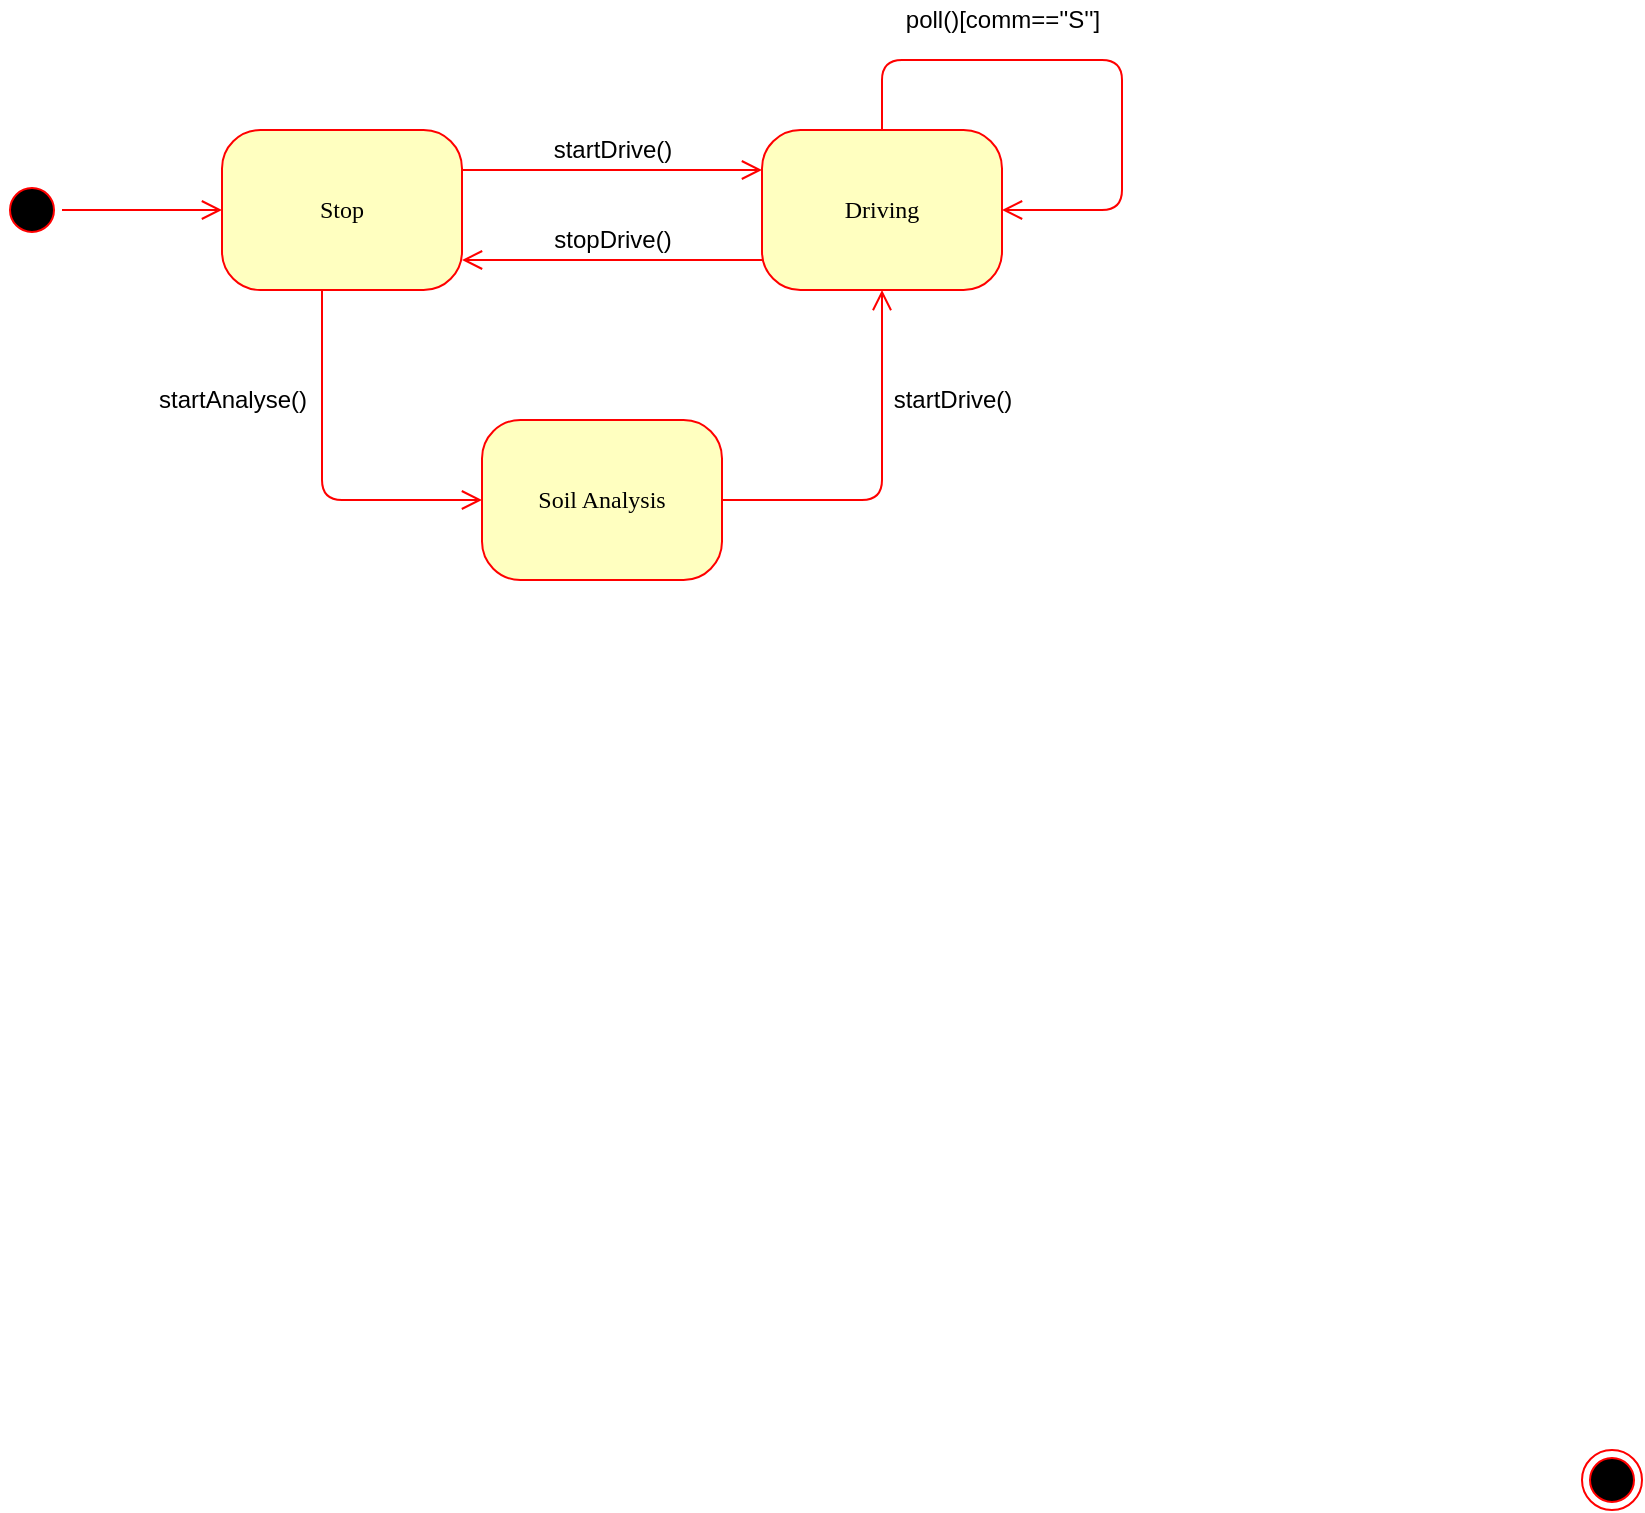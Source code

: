 <mxfile version="14.6.13" type="device" pages="2"><diagram name="Page-1" id="58cdce13-f638-feb5-8d6f-7d28b1aa9fa0"><mxGraphModel dx="760" dy="470" grid="1" gridSize="10" guides="1" tooltips="1" connect="1" arrows="1" fold="1" page="1" pageScale="1" pageWidth="1100" pageHeight="850" background="#ffffff" math="0" shadow="0"><root><mxCell id="0"/><mxCell id="1" parent="0"/><mxCell id="382b91b5511bd0f7-1" value="" style="ellipse;html=1;shape=startState;fillColor=#000000;strokeColor=#ff0000;rounded=1;shadow=0;comic=0;labelBackgroundColor=none;fontFamily=Verdana;fontSize=12;fontColor=#000000;align=center;direction=south;" parent="1" vertex="1"><mxGeometry x="130" y="140" width="30" height="30" as="geometry"/></mxCell><mxCell id="382b91b5511bd0f7-6" value="Stop" style="rounded=1;whiteSpace=wrap;html=1;arcSize=24;fillColor=#ffffc0;strokeColor=#ff0000;shadow=0;comic=0;labelBackgroundColor=none;fontFamily=Verdana;fontSize=12;fontColor=#000000;align=center;" parent="1" vertex="1"><mxGeometry x="240" y="115" width="120" height="80" as="geometry"/></mxCell><mxCell id="382b91b5511bd0f7-7" value="Driving" style="rounded=1;whiteSpace=wrap;html=1;arcSize=24;fillColor=#ffffc0;strokeColor=#ff0000;shadow=0;comic=0;labelBackgroundColor=none;fontFamily=Verdana;fontSize=12;fontColor=#000000;align=center;" parent="1" vertex="1"><mxGeometry x="510" y="115" width="120" height="80" as="geometry"/></mxCell><mxCell id="2a3bc250acf0617d-9" style="edgeStyle=orthogonalEdgeStyle;html=1;labelBackgroundColor=none;endArrow=open;endSize=8;strokeColor=#ff0000;fontFamily=Verdana;fontSize=12;align=left;" parent="1" source="382b91b5511bd0f7-1" target="382b91b5511bd0f7-6" edge="1"><mxGeometry relative="1" as="geometry"/></mxCell><mxCell id="pxrlyT02K3Hen1IqRH8g-3" value="" style="ellipse;html=1;shape=endState;fillColor=#000000;strokeColor=#ff0000;rounded=1;shadow=0;comic=0;labelBackgroundColor=none;fontFamily=Verdana;fontSize=12;fontColor=#000000;align=center;" parent="1" vertex="1"><mxGeometry x="920" y="775" width="30" height="30" as="geometry"/></mxCell><mxCell id="pxrlyT02K3Hen1IqRH8g-13" style="edgeStyle=orthogonalEdgeStyle;html=1;exitX=1;exitY=0.25;entryX=0;entryY=0.25;labelBackgroundColor=none;endArrow=open;endSize=8;strokeColor=#ff0000;fontFamily=Verdana;fontSize=12;align=left;entryDx=0;entryDy=0;exitDx=0;exitDy=0;" parent="1" source="382b91b5511bd0f7-6" target="382b91b5511bd0f7-7" edge="1"><mxGeometry relative="1" as="geometry"><mxPoint x="420" y="215" as="sourcePoint"/><mxPoint x="400" y="70" as="targetPoint"/><Array as="points"><mxPoint x="410" y="135"/><mxPoint x="410" y="135"/></Array></mxGeometry></mxCell><mxCell id="pxrlyT02K3Hen1IqRH8g-14" value="startDrive()" style="text;html=1;align=center;verticalAlign=middle;resizable=0;points=[];autosize=1;strokeColor=none;" parent="1" vertex="1"><mxGeometry x="400" y="115" width="70" height="20" as="geometry"/></mxCell><mxCell id="uexcFVWEzU0OiDwFEqek-12" style="edgeStyle=elbowEdgeStyle;html=1;labelBackgroundColor=none;endArrow=open;endSize=8;strokeColor=#ff0000;fontFamily=Verdana;fontSize=12;align=left;" parent="1" source="382b91b5511bd0f7-7" target="382b91b5511bd0f7-6" edge="1"><mxGeometry relative="1" as="geometry"><Array as="points"><mxPoint x="410" y="180"/><mxPoint x="380" y="155"/><mxPoint x="380" y="170"/><mxPoint x="475.69" y="180"/></Array><mxPoint x="515.69" y="180" as="sourcePoint"/><mxPoint x="400" y="180" as="targetPoint"/></mxGeometry></mxCell><mxCell id="uexcFVWEzU0OiDwFEqek-13" value="stopDrive()" style="text;html=1;align=center;verticalAlign=middle;resizable=0;points=[];autosize=1;strokeColor=none;" parent="1" vertex="1"><mxGeometry x="400" y="160" width="70" height="20" as="geometry"/></mxCell><mxCell id="UR-8nCvqhB1CdkcljfMM-1" value="Soil Analysis" style="rounded=1;whiteSpace=wrap;html=1;arcSize=24;fillColor=#ffffc0;strokeColor=#ff0000;shadow=0;comic=0;labelBackgroundColor=none;fontFamily=Verdana;fontSize=12;fontColor=#000000;align=center;" parent="1" vertex="1"><mxGeometry x="370" y="260" width="120" height="80" as="geometry"/></mxCell><mxCell id="UR-8nCvqhB1CdkcljfMM-3" value="startAnalyse()" style="text;html=1;align=center;verticalAlign=middle;resizable=0;points=[];autosize=1;strokeColor=none;" parent="1" vertex="1"><mxGeometry x="200" y="240" width="90" height="20" as="geometry"/></mxCell><mxCell id="UR-8nCvqhB1CdkcljfMM-4" style="edgeStyle=elbowEdgeStyle;html=1;labelBackgroundColor=none;endArrow=open;endSize=8;strokeColor=#ff0000;fontFamily=Verdana;fontSize=12;align=left;entryX=0;entryY=0.5;entryDx=0;entryDy=0;" parent="1" source="382b91b5511bd0f7-6" target="UR-8nCvqhB1CdkcljfMM-1" edge="1"><mxGeometry relative="1" as="geometry"><Array as="points"><mxPoint x="290" y="310"/></Array><mxPoint x="240" y="240" as="sourcePoint"/><mxPoint x="160" y="345" as="targetPoint"/></mxGeometry></mxCell><mxCell id="UR-8nCvqhB1CdkcljfMM-5" style="edgeStyle=elbowEdgeStyle;html=1;labelBackgroundColor=none;endArrow=open;endSize=8;strokeColor=#ff0000;fontFamily=Verdana;fontSize=12;align=left;exitX=1;exitY=0.5;exitDx=0;exitDy=0;entryX=0.5;entryY=1;entryDx=0;entryDy=0;" parent="1" source="UR-8nCvqhB1CdkcljfMM-1" target="382b91b5511bd0f7-7" edge="1"><mxGeometry relative="1" as="geometry"><Array as="points"><mxPoint x="570" y="300"/><mxPoint x="560" y="300"/></Array><mxPoint x="510" y="299.58" as="sourcePoint"/><mxPoint x="590" y="300" as="targetPoint"/></mxGeometry></mxCell><mxCell id="UR-8nCvqhB1CdkcljfMM-6" value="startDrive()" style="text;html=1;align=center;verticalAlign=middle;resizable=0;points=[];autosize=1;strokeColor=none;" parent="1" vertex="1"><mxGeometry x="570" y="240" width="70" height="20" as="geometry"/></mxCell><mxCell id="NTaXOrFS8eGXYOQQhGnj-2" style="edgeStyle=orthogonalEdgeStyle;html=1;labelBackgroundColor=none;endArrow=open;endSize=8;strokeColor=#ff0000;fontFamily=Verdana;fontSize=12;align=left;exitX=0.5;exitY=0;exitDx=0;exitDy=0;" edge="1" parent="1" source="382b91b5511bd0f7-7" target="382b91b5511bd0f7-7"><mxGeometry relative="1" as="geometry"><mxPoint x="570" y="110" as="sourcePoint"/><mxPoint x="660" y="180" as="targetPoint"/><Array as="points"><mxPoint x="570" y="80"/><mxPoint x="690" y="80"/><mxPoint x="690" y="155"/></Array></mxGeometry></mxCell><mxCell id="NTaXOrFS8eGXYOQQhGnj-3" value="poll()[comm==''S'']" style="text;html=1;align=center;verticalAlign=middle;resizable=0;points=[];autosize=1;strokeColor=none;" vertex="1" parent="1"><mxGeometry x="575" y="50" width="110" height="20" as="geometry"/></mxCell></root></mxGraphModel></diagram><diagram id="c8ZPwmzSD6wJtLhx5z4W" name="Page-2"><mxGraphModel dx="768" dy="522" grid="1" gridSize="10" guides="1" tooltips="1" connect="1" arrows="1" fold="1" page="1" pageScale="1" pageWidth="850" pageHeight="1100" math="0" shadow="0"><root><mxCell id="T_ZtLPho3UWuGu2g2XL2-0"/><mxCell id="T_ZtLPho3UWuGu2g2XL2-1" parent="T_ZtLPho3UWuGu2g2XL2-0"/><mxCell id="FfTmyAWc0iMWXo-3M-P5-0" value="Sensors Idle" style="rounded=1;whiteSpace=wrap;html=1;arcSize=24;fillColor=#ffffc0;strokeColor=#ff0000;shadow=0;comic=0;labelBackgroundColor=none;fontFamily=Verdana;fontSize=12;fontColor=#000000;align=center;" vertex="1" parent="T_ZtLPho3UWuGu2g2XL2-1"><mxGeometry x="230" y="60" width="120" height="80" as="geometry"/></mxCell><mxCell id="FfTmyAWc0iMWXo-3M-P5-1" value="takePhoto()" style="text;html=1;align=center;verticalAlign=middle;resizable=0;points=[];autosize=1;strokeColor=none;" vertex="1" parent="T_ZtLPho3UWuGu2g2XL2-1"><mxGeometry x="380" y="50" width="80" height="20" as="geometry"/></mxCell><mxCell id="FfTmyAWc0iMWXo-3M-P5-2" value="Sensors On" style="rounded=1;whiteSpace=wrap;html=1;arcSize=24;fillColor=#ffffc0;strokeColor=#ff0000;shadow=0;comic=0;labelBackgroundColor=none;fontFamily=Verdana;fontSize=12;fontColor=#000000;align=center;" vertex="1" parent="T_ZtLPho3UWuGu2g2XL2-1"><mxGeometry x="500" y="60" width="120" height="80" as="geometry"/></mxCell><mxCell id="FfTmyAWc0iMWXo-3M-P5-3" value="" style="ellipse;html=1;shape=startState;fillColor=#000000;strokeColor=#ff0000;rounded=1;shadow=0;comic=0;labelBackgroundColor=none;fontFamily=Verdana;fontSize=12;fontColor=#000000;align=center;direction=south;" vertex="1" parent="T_ZtLPho3UWuGu2g2XL2-1"><mxGeometry x="120" y="85" width="30" height="30" as="geometry"/></mxCell><mxCell id="FfTmyAWc0iMWXo-3M-P5-4" style="edgeStyle=elbowEdgeStyle;html=1;labelBackgroundColor=none;endArrow=open;endSize=8;strokeColor=#ff0000;fontFamily=Verdana;fontSize=12;align=left;entryX=0;entryY=0.5;entryDx=0;entryDy=0;" edge="1" parent="T_ZtLPho3UWuGu2g2XL2-1" target="FfTmyAWc0iMWXo-3M-P5-0"><mxGeometry relative="1" as="geometry"><Array as="points"><mxPoint x="190" y="99.66"/></Array><mxPoint x="150" y="100" as="sourcePoint"/><mxPoint x="220" y="99.66" as="targetPoint"/></mxGeometry></mxCell><mxCell id="FfTmyAWc0iMWXo-3M-P5-5" style="edgeStyle=elbowEdgeStyle;html=1;labelBackgroundColor=none;endArrow=open;endSize=8;strokeColor=#ff0000;fontFamily=Verdana;fontSize=12;align=left;" edge="1" parent="T_ZtLPho3UWuGu2g2XL2-1" source="FfTmyAWc0iMWXo-3M-P5-0" target="FfTmyAWc0iMWXo-3M-P5-2"><mxGeometry relative="1" as="geometry"><Array as="points"><mxPoint x="360" y="70"/><mxPoint x="420" y="70"/><mxPoint x="360" y="70"/><mxPoint x="360" y="80"/><mxPoint x="370" y="85"/><mxPoint x="400" y="84.66"/></Array><mxPoint x="360" y="85" as="sourcePoint"/><mxPoint x="440" y="85" as="targetPoint"/></mxGeometry></mxCell><mxCell id="FfTmyAWc0iMWXo-3M-P5-6" style="edgeStyle=elbowEdgeStyle;html=1;labelBackgroundColor=none;endArrow=open;endSize=8;strokeColor=#ff0000;fontFamily=Verdana;fontSize=12;align=left;" edge="1" parent="T_ZtLPho3UWuGu2g2XL2-1" source="FfTmyAWc0iMWXo-3M-P5-0"><mxGeometry relative="1" as="geometry"><Array as="points"><mxPoint x="490" y="90"/><mxPoint x="450" y="90"/><mxPoint x="400" y="90"/><mxPoint x="350" y="90"/><mxPoint x="365" y="99.66"/><mxPoint x="375" y="104.66"/><mxPoint x="405" y="104.32"/></Array><mxPoint x="355" y="99.66" as="sourcePoint"/><mxPoint x="500" y="90" as="targetPoint"/></mxGeometry></mxCell><mxCell id="FfTmyAWc0iMWXo-3M-P5-7" style="edgeStyle=elbowEdgeStyle;html=1;labelBackgroundColor=none;endArrow=open;endSize=8;strokeColor=#ff0000;fontFamily=Verdana;fontSize=12;align=left;entryX=0.009;entryY=0.644;entryDx=0;entryDy=0;entryPerimeter=0;" edge="1" parent="T_ZtLPho3UWuGu2g2XL2-1" source="FfTmyAWc0iMWXo-3M-P5-0" target="FfTmyAWc0iMWXo-3M-P5-2"><mxGeometry relative="1" as="geometry"><Array as="points"><mxPoint x="460" y="112"/><mxPoint x="450" y="110"/><mxPoint x="400" y="110"/><mxPoint x="365" y="120"/><mxPoint x="375" y="125"/><mxPoint x="405" y="124.66"/></Array><mxPoint x="355" y="120" as="sourcePoint"/><mxPoint x="460" y="120" as="targetPoint"/></mxGeometry></mxCell><mxCell id="FfTmyAWc0iMWXo-3M-P5-8" value="readTemperature()" style="text;html=1;align=center;verticalAlign=middle;resizable=0;points=[];autosize=1;strokeColor=none;" vertex="1" parent="T_ZtLPho3UWuGu2g2XL2-1"><mxGeometry x="365" y="70" width="110" height="20" as="geometry"/></mxCell><mxCell id="FfTmyAWc0iMWXo-3M-P5-9" value="readVisibility()" style="text;html=1;align=center;verticalAlign=middle;resizable=0;points=[];autosize=1;strokeColor=none;" vertex="1" parent="T_ZtLPho3UWuGu2g2XL2-1"><mxGeometry x="380" y="90" width="90" height="20" as="geometry"/></mxCell><mxCell id="FfTmyAWc0iMWXo-3M-P5-10" style="edgeStyle=elbowEdgeStyle;html=1;labelBackgroundColor=none;endArrow=open;endSize=8;strokeColor=#ff0000;fontFamily=Verdana;fontSize=12;align=left;entryX=-0.003;entryY=0.851;entryDx=0;entryDy=0;entryPerimeter=0;exitX=1;exitY=0.816;exitDx=0;exitDy=0;exitPerimeter=0;" edge="1" parent="T_ZtLPho3UWuGu2g2XL2-1" source="FfTmyAWc0iMWXo-3M-P5-0" target="FfTmyAWc0iMWXo-3M-P5-2"><mxGeometry relative="1" as="geometry"><Array as="points"><mxPoint x="350" y="140"/><mxPoint x="370" y="130"/><mxPoint x="400" y="128"/><mxPoint x="450" y="130.48"/><mxPoint x="440" y="128.48"/><mxPoint x="390" y="128.48"/><mxPoint x="355" y="138.48"/><mxPoint x="365" y="143.48"/><mxPoint x="395" y="143.14"/></Array><mxPoint x="342" y="128" as="sourcePoint"/><mxPoint x="491.08" y="130" as="targetPoint"/></mxGeometry></mxCell><mxCell id="FfTmyAWc0iMWXo-3M-P5-11" value="readLightLevel()" style="text;html=1;align=center;verticalAlign=middle;resizable=0;points=[];autosize=1;strokeColor=none;" vertex="1" parent="T_ZtLPho3UWuGu2g2XL2-1"><mxGeometry x="370" y="110" width="100" height="20" as="geometry"/></mxCell></root></mxGraphModel></diagram></mxfile>